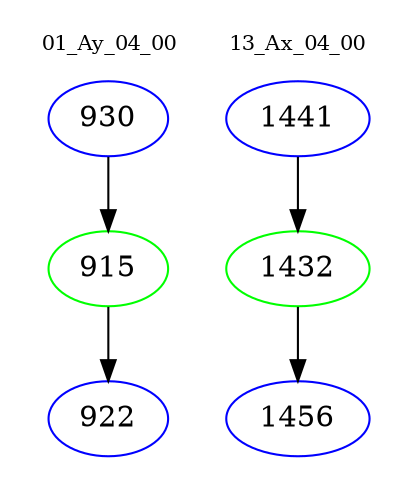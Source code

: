 digraph{
subgraph cluster_0 {
color = white
label = "01_Ay_04_00";
fontsize=10;
T0_930 [label="930", color="blue"]
T0_930 -> T0_915 [color="black"]
T0_915 [label="915", color="green"]
T0_915 -> T0_922 [color="black"]
T0_922 [label="922", color="blue"]
}
subgraph cluster_1 {
color = white
label = "13_Ax_04_00";
fontsize=10;
T1_1441 [label="1441", color="blue"]
T1_1441 -> T1_1432 [color="black"]
T1_1432 [label="1432", color="green"]
T1_1432 -> T1_1456 [color="black"]
T1_1456 [label="1456", color="blue"]
}
}
